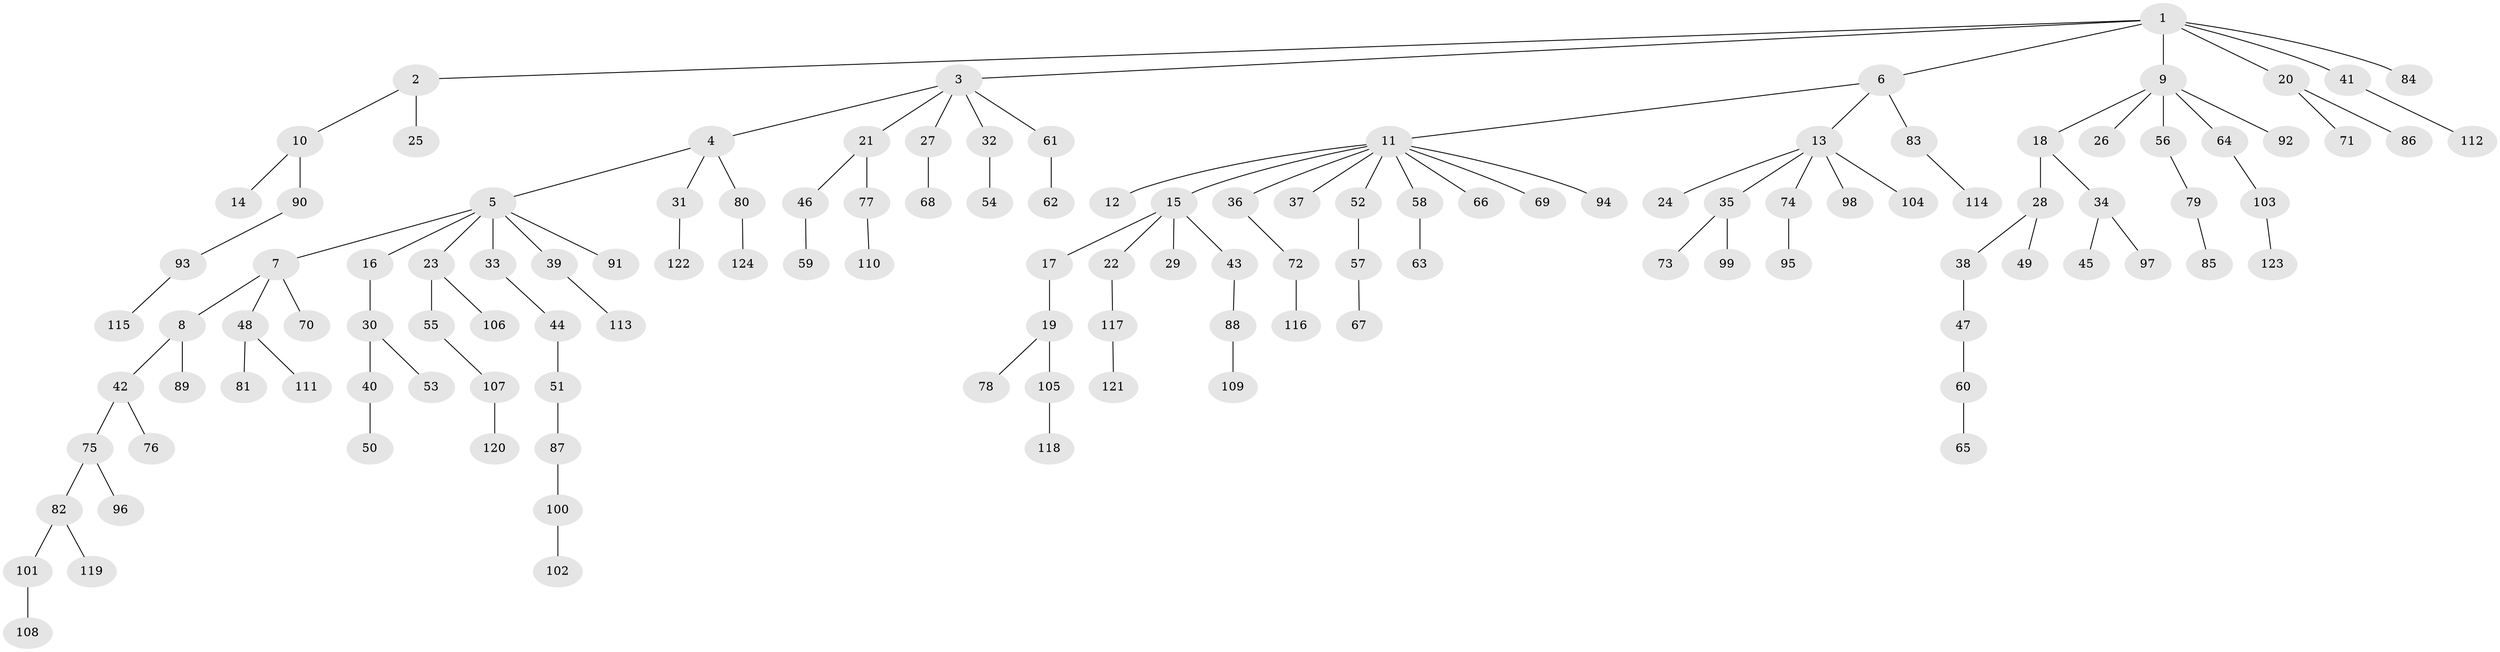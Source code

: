 // coarse degree distribution, {11: 0.011764705882352941, 2: 0.3058823529411765, 7: 0.023529411764705882, 4: 0.047058823529411764, 3: 0.03529411764705882, 10: 0.011764705882352941, 1: 0.5411764705882353, 5: 0.023529411764705882}
// Generated by graph-tools (version 1.1) at 2025/42/03/06/25 10:42:05]
// undirected, 124 vertices, 123 edges
graph export_dot {
graph [start="1"]
  node [color=gray90,style=filled];
  1;
  2;
  3;
  4;
  5;
  6;
  7;
  8;
  9;
  10;
  11;
  12;
  13;
  14;
  15;
  16;
  17;
  18;
  19;
  20;
  21;
  22;
  23;
  24;
  25;
  26;
  27;
  28;
  29;
  30;
  31;
  32;
  33;
  34;
  35;
  36;
  37;
  38;
  39;
  40;
  41;
  42;
  43;
  44;
  45;
  46;
  47;
  48;
  49;
  50;
  51;
  52;
  53;
  54;
  55;
  56;
  57;
  58;
  59;
  60;
  61;
  62;
  63;
  64;
  65;
  66;
  67;
  68;
  69;
  70;
  71;
  72;
  73;
  74;
  75;
  76;
  77;
  78;
  79;
  80;
  81;
  82;
  83;
  84;
  85;
  86;
  87;
  88;
  89;
  90;
  91;
  92;
  93;
  94;
  95;
  96;
  97;
  98;
  99;
  100;
  101;
  102;
  103;
  104;
  105;
  106;
  107;
  108;
  109;
  110;
  111;
  112;
  113;
  114;
  115;
  116;
  117;
  118;
  119;
  120;
  121;
  122;
  123;
  124;
  1 -- 2;
  1 -- 3;
  1 -- 6;
  1 -- 9;
  1 -- 20;
  1 -- 41;
  1 -- 84;
  2 -- 10;
  2 -- 25;
  3 -- 4;
  3 -- 21;
  3 -- 27;
  3 -- 32;
  3 -- 61;
  4 -- 5;
  4 -- 31;
  4 -- 80;
  5 -- 7;
  5 -- 16;
  5 -- 23;
  5 -- 33;
  5 -- 39;
  5 -- 91;
  6 -- 11;
  6 -- 13;
  6 -- 83;
  7 -- 8;
  7 -- 48;
  7 -- 70;
  8 -- 42;
  8 -- 89;
  9 -- 18;
  9 -- 26;
  9 -- 56;
  9 -- 64;
  9 -- 92;
  10 -- 14;
  10 -- 90;
  11 -- 12;
  11 -- 15;
  11 -- 36;
  11 -- 37;
  11 -- 52;
  11 -- 58;
  11 -- 66;
  11 -- 69;
  11 -- 94;
  13 -- 24;
  13 -- 35;
  13 -- 74;
  13 -- 98;
  13 -- 104;
  15 -- 17;
  15 -- 22;
  15 -- 29;
  15 -- 43;
  16 -- 30;
  17 -- 19;
  18 -- 28;
  18 -- 34;
  19 -- 78;
  19 -- 105;
  20 -- 71;
  20 -- 86;
  21 -- 46;
  21 -- 77;
  22 -- 117;
  23 -- 55;
  23 -- 106;
  27 -- 68;
  28 -- 38;
  28 -- 49;
  30 -- 40;
  30 -- 53;
  31 -- 122;
  32 -- 54;
  33 -- 44;
  34 -- 45;
  34 -- 97;
  35 -- 73;
  35 -- 99;
  36 -- 72;
  38 -- 47;
  39 -- 113;
  40 -- 50;
  41 -- 112;
  42 -- 75;
  42 -- 76;
  43 -- 88;
  44 -- 51;
  46 -- 59;
  47 -- 60;
  48 -- 81;
  48 -- 111;
  51 -- 87;
  52 -- 57;
  55 -- 107;
  56 -- 79;
  57 -- 67;
  58 -- 63;
  60 -- 65;
  61 -- 62;
  64 -- 103;
  72 -- 116;
  74 -- 95;
  75 -- 82;
  75 -- 96;
  77 -- 110;
  79 -- 85;
  80 -- 124;
  82 -- 101;
  82 -- 119;
  83 -- 114;
  87 -- 100;
  88 -- 109;
  90 -- 93;
  93 -- 115;
  100 -- 102;
  101 -- 108;
  103 -- 123;
  105 -- 118;
  107 -- 120;
  117 -- 121;
}
